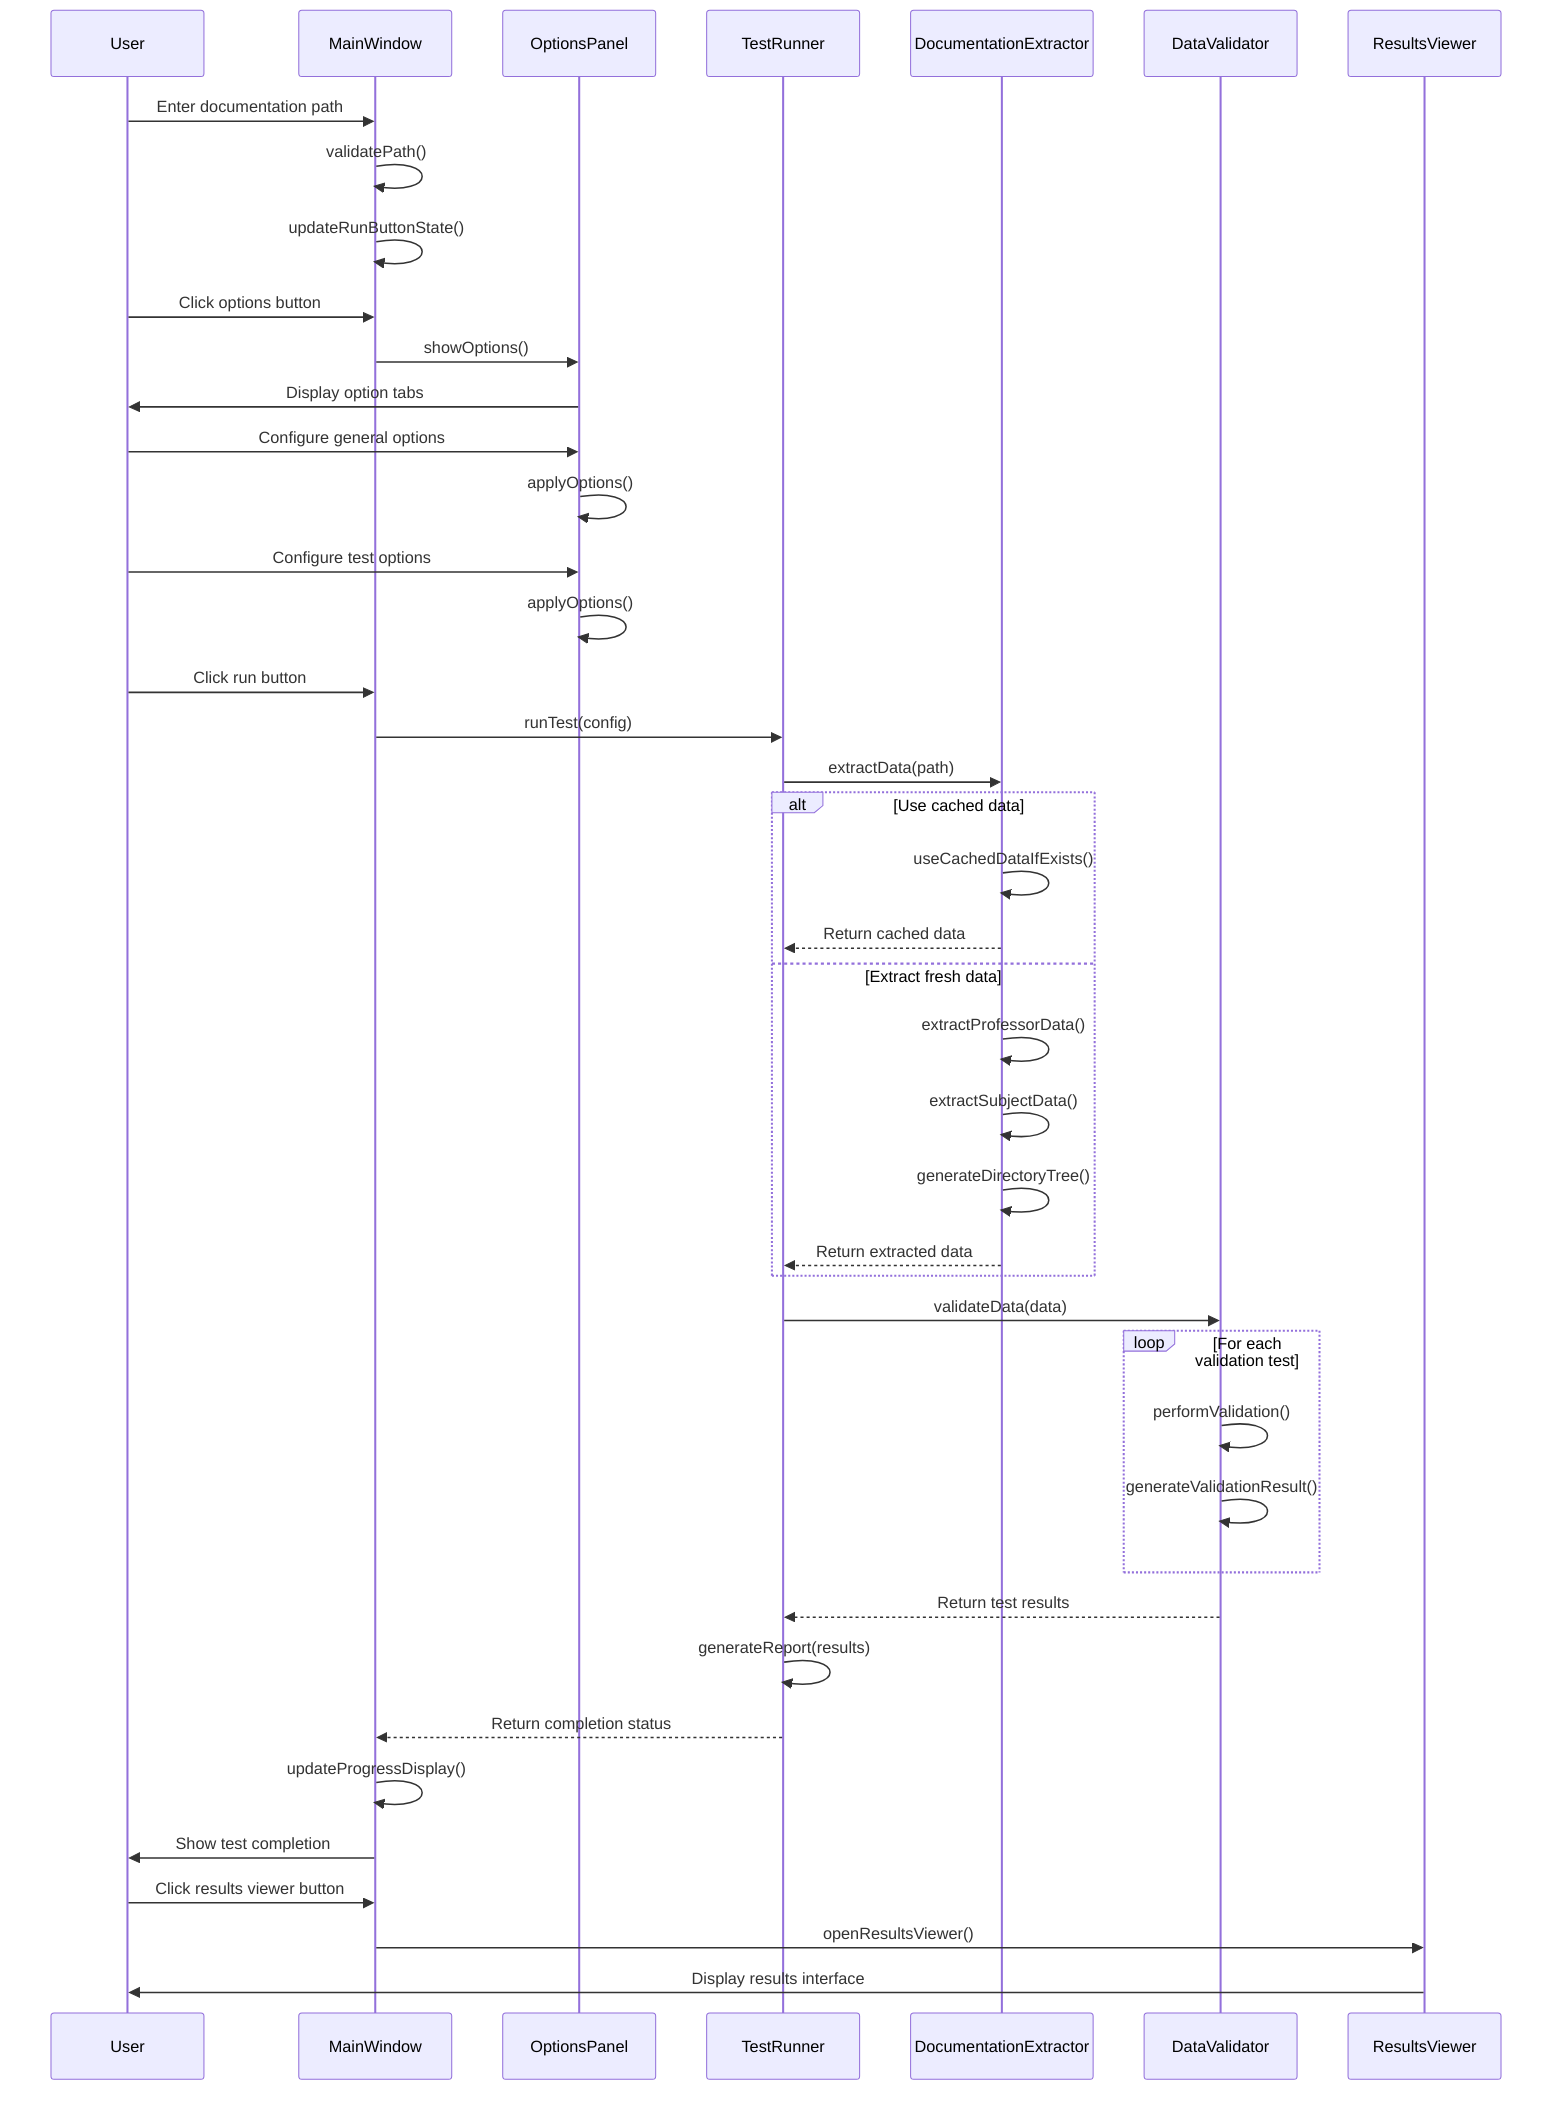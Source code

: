 sequenceDiagram
    participant User
    participant MainWindow
    participant OptionsPanel
    participant TestRunner
    participant DocumentationExtractor
    participant DataValidator
    participant ResultsViewer
    
    User->>MainWindow: Enter documentation path
    MainWindow->>MainWindow: validatePath()
    MainWindow->>MainWindow: updateRunButtonState()
    
    User->>MainWindow: Click options button
    MainWindow->>OptionsPanel: showOptions()
    OptionsPanel->>User: Display option tabs
    
    User->>OptionsPanel: Configure general options
    OptionsPanel->>OptionsPanel: applyOptions()
    
    User->>OptionsPanel: Configure test options
    OptionsPanel->>OptionsPanel: applyOptions()
    
    User->>MainWindow: Click run button
    MainWindow->>TestRunner: runTest(config)
    
    TestRunner->>DocumentationExtractor: extractData(path)
    
    alt Use cached data
        DocumentationExtractor->>DocumentationExtractor: useCachedDataIfExists()
        DocumentationExtractor-->>TestRunner: Return cached data
    else Extract fresh data
        DocumentationExtractor->>DocumentationExtractor: extractProfessorData()
        DocumentationExtractor->>DocumentationExtractor: extractSubjectData()
        DocumentationExtractor->>DocumentationExtractor: generateDirectoryTree()
        DocumentationExtractor-->>TestRunner: Return extracted data
    end
    
    TestRunner->>DataValidator: validateData(data)
    
    loop For each validation test
        DataValidator->>DataValidator: performValidation()
        DataValidator->>DataValidator: generateValidationResult()
    end
    
    DataValidator-->>TestRunner: Return test results
    
    TestRunner->>TestRunner: generateReport(results)
    TestRunner-->>MainWindow: Return completion status
    
    MainWindow->>MainWindow: updateProgressDisplay()
    MainWindow->>User: Show test completion
    
    User->>MainWindow: Click results viewer button
    MainWindow->>ResultsViewer: openResultsViewer()
    ResultsViewer->>User: Display results interface